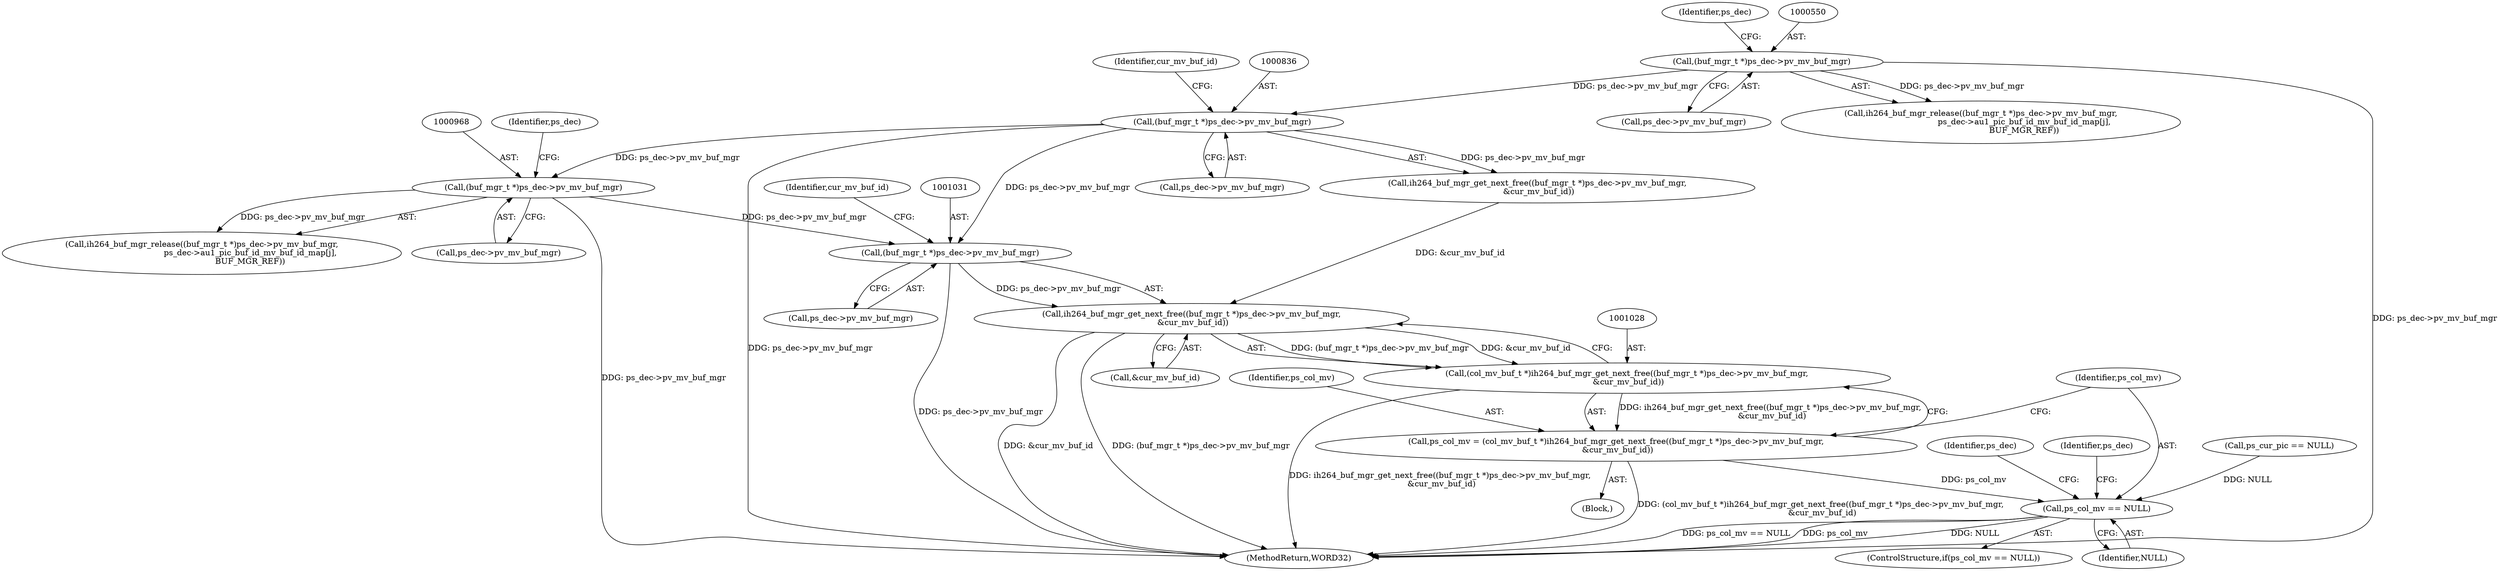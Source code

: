 digraph "0_Android_e629194c62a9a129ce378e08cb1059a8a53f1795_2@pointer" {
"1001030" [label="(Call,(buf_mgr_t *)ps_dec->pv_mv_buf_mgr)"];
"1000967" [label="(Call,(buf_mgr_t *)ps_dec->pv_mv_buf_mgr)"];
"1000835" [label="(Call,(buf_mgr_t *)ps_dec->pv_mv_buf_mgr)"];
"1000549" [label="(Call,(buf_mgr_t *)ps_dec->pv_mv_buf_mgr)"];
"1001029" [label="(Call,ih264_buf_mgr_get_next_free((buf_mgr_t *)ps_dec->pv_mv_buf_mgr,\n &cur_mv_buf_id))"];
"1001027" [label="(Call,(col_mv_buf_t *)ih264_buf_mgr_get_next_free((buf_mgr_t *)ps_dec->pv_mv_buf_mgr,\n &cur_mv_buf_id))"];
"1001025" [label="(Call,ps_col_mv = (col_mv_buf_t *)ih264_buf_mgr_get_next_free((buf_mgr_t *)ps_dec->pv_mv_buf_mgr,\n &cur_mv_buf_id))"];
"1001038" [label="(Call,ps_col_mv == NULL)"];
"1000551" [label="(Call,ps_dec->pv_mv_buf_mgr)"];
"1001036" [label="(Identifier,cur_mv_buf_id)"];
"1001014" [label="(Call,ps_cur_pic == NULL)"];
"1001029" [label="(Call,ih264_buf_mgr_get_next_free((buf_mgr_t *)ps_dec->pv_mv_buf_mgr,\n &cur_mv_buf_id))"];
"1000837" [label="(Call,ps_dec->pv_mv_buf_mgr)"];
"1000548" [label="(Call,ih264_buf_mgr_release((buf_mgr_t *)ps_dec->pv_mv_buf_mgr,\n                                  ps_dec->au1_pic_buf_id_mv_buf_id_map[j],\n                                  BUF_MGR_REF))"];
"1001039" [label="(Identifier,ps_col_mv)"];
"1000966" [label="(Call,ih264_buf_mgr_release((buf_mgr_t *)ps_dec->pv_mv_buf_mgr,\n                                      ps_dec->au1_pic_buf_id_mv_buf_id_map[j],\n                                      BUF_MGR_REF))"];
"1001030" [label="(Call,(buf_mgr_t *)ps_dec->pv_mv_buf_mgr)"];
"1002052" [label="(MethodReturn,WORD32)"];
"1000967" [label="(Call,(buf_mgr_t *)ps_dec->pv_mv_buf_mgr)"];
"1001037" [label="(ControlStructure,if(ps_col_mv == NULL))"];
"1001026" [label="(Identifier,ps_col_mv)"];
"1000549" [label="(Call,(buf_mgr_t *)ps_dec->pv_mv_buf_mgr)"];
"1000841" [label="(Identifier,cur_mv_buf_id)"];
"1001035" [label="(Call,&cur_mv_buf_id)"];
"1000944" [label="(Block,)"];
"1000835" [label="(Call,(buf_mgr_t *)ps_dec->pv_mv_buf_mgr)"];
"1001038" [label="(Call,ps_col_mv == NULL)"];
"1001044" [label="(Identifier,ps_dec)"];
"1001051" [label="(Identifier,ps_dec)"];
"1000834" [label="(Call,ih264_buf_mgr_get_next_free((buf_mgr_t *)ps_dec->pv_mv_buf_mgr,\n &cur_mv_buf_id))"];
"1000974" [label="(Identifier,ps_dec)"];
"1001025" [label="(Call,ps_col_mv = (col_mv_buf_t *)ih264_buf_mgr_get_next_free((buf_mgr_t *)ps_dec->pv_mv_buf_mgr,\n &cur_mv_buf_id))"];
"1001032" [label="(Call,ps_dec->pv_mv_buf_mgr)"];
"1000969" [label="(Call,ps_dec->pv_mv_buf_mgr)"];
"1001027" [label="(Call,(col_mv_buf_t *)ih264_buf_mgr_get_next_free((buf_mgr_t *)ps_dec->pv_mv_buf_mgr,\n &cur_mv_buf_id))"];
"1001040" [label="(Identifier,NULL)"];
"1000556" [label="(Identifier,ps_dec)"];
"1001030" -> "1001029"  [label="AST: "];
"1001030" -> "1001032"  [label="CFG: "];
"1001031" -> "1001030"  [label="AST: "];
"1001032" -> "1001030"  [label="AST: "];
"1001036" -> "1001030"  [label="CFG: "];
"1001030" -> "1002052"  [label="DDG: ps_dec->pv_mv_buf_mgr"];
"1001030" -> "1001029"  [label="DDG: ps_dec->pv_mv_buf_mgr"];
"1000967" -> "1001030"  [label="DDG: ps_dec->pv_mv_buf_mgr"];
"1000835" -> "1001030"  [label="DDG: ps_dec->pv_mv_buf_mgr"];
"1000967" -> "1000966"  [label="AST: "];
"1000967" -> "1000969"  [label="CFG: "];
"1000968" -> "1000967"  [label="AST: "];
"1000969" -> "1000967"  [label="AST: "];
"1000974" -> "1000967"  [label="CFG: "];
"1000967" -> "1002052"  [label="DDG: ps_dec->pv_mv_buf_mgr"];
"1000967" -> "1000966"  [label="DDG: ps_dec->pv_mv_buf_mgr"];
"1000835" -> "1000967"  [label="DDG: ps_dec->pv_mv_buf_mgr"];
"1000835" -> "1000834"  [label="AST: "];
"1000835" -> "1000837"  [label="CFG: "];
"1000836" -> "1000835"  [label="AST: "];
"1000837" -> "1000835"  [label="AST: "];
"1000841" -> "1000835"  [label="CFG: "];
"1000835" -> "1002052"  [label="DDG: ps_dec->pv_mv_buf_mgr"];
"1000835" -> "1000834"  [label="DDG: ps_dec->pv_mv_buf_mgr"];
"1000549" -> "1000835"  [label="DDG: ps_dec->pv_mv_buf_mgr"];
"1000549" -> "1000548"  [label="AST: "];
"1000549" -> "1000551"  [label="CFG: "];
"1000550" -> "1000549"  [label="AST: "];
"1000551" -> "1000549"  [label="AST: "];
"1000556" -> "1000549"  [label="CFG: "];
"1000549" -> "1002052"  [label="DDG: ps_dec->pv_mv_buf_mgr"];
"1000549" -> "1000548"  [label="DDG: ps_dec->pv_mv_buf_mgr"];
"1001029" -> "1001027"  [label="AST: "];
"1001029" -> "1001035"  [label="CFG: "];
"1001035" -> "1001029"  [label="AST: "];
"1001027" -> "1001029"  [label="CFG: "];
"1001029" -> "1002052"  [label="DDG: &cur_mv_buf_id"];
"1001029" -> "1002052"  [label="DDG: (buf_mgr_t *)ps_dec->pv_mv_buf_mgr"];
"1001029" -> "1001027"  [label="DDG: (buf_mgr_t *)ps_dec->pv_mv_buf_mgr"];
"1001029" -> "1001027"  [label="DDG: &cur_mv_buf_id"];
"1000834" -> "1001029"  [label="DDG: &cur_mv_buf_id"];
"1001027" -> "1001025"  [label="AST: "];
"1001028" -> "1001027"  [label="AST: "];
"1001025" -> "1001027"  [label="CFG: "];
"1001027" -> "1002052"  [label="DDG: ih264_buf_mgr_get_next_free((buf_mgr_t *)ps_dec->pv_mv_buf_mgr,\n &cur_mv_buf_id)"];
"1001027" -> "1001025"  [label="DDG: ih264_buf_mgr_get_next_free((buf_mgr_t *)ps_dec->pv_mv_buf_mgr,\n &cur_mv_buf_id)"];
"1001025" -> "1000944"  [label="AST: "];
"1001026" -> "1001025"  [label="AST: "];
"1001039" -> "1001025"  [label="CFG: "];
"1001025" -> "1002052"  [label="DDG: (col_mv_buf_t *)ih264_buf_mgr_get_next_free((buf_mgr_t *)ps_dec->pv_mv_buf_mgr,\n &cur_mv_buf_id)"];
"1001025" -> "1001038"  [label="DDG: ps_col_mv"];
"1001038" -> "1001037"  [label="AST: "];
"1001038" -> "1001040"  [label="CFG: "];
"1001039" -> "1001038"  [label="AST: "];
"1001040" -> "1001038"  [label="AST: "];
"1001044" -> "1001038"  [label="CFG: "];
"1001051" -> "1001038"  [label="CFG: "];
"1001038" -> "1002052"  [label="DDG: NULL"];
"1001038" -> "1002052"  [label="DDG: ps_col_mv == NULL"];
"1001038" -> "1002052"  [label="DDG: ps_col_mv"];
"1001014" -> "1001038"  [label="DDG: NULL"];
}
